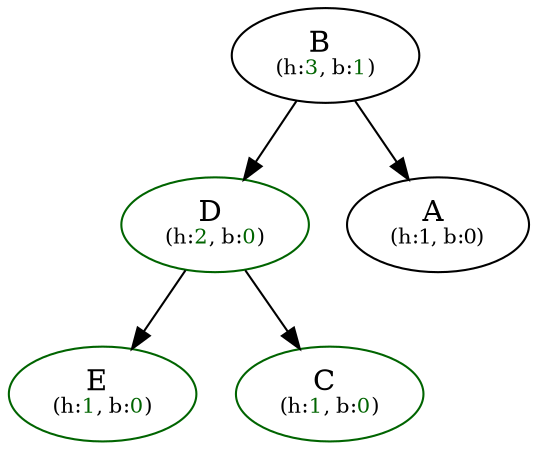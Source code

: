 digraph {
  nB [label="B" pos="2.0,2.0!" label=<B <br/><font point-size="10">(h:<font color="darkgreen">3</font>, b:<font color="darkgreen">1</font>)</font>>]
  nD [label="D" pos="4.0,1.0!" color="darkgreen" label=<D <br/><font point-size="10">(h:<font color="darkgreen">2</font>, b:<font color="darkgreen">0</font>)</font>>]
  nE [label="E" pos="5.0,0.0!" color="darkgreen" label=<E <br/><font point-size="10">(h:<font color="darkgreen">1</font>, b:<font color="darkgreen">0</font>)</font>>]
  nC [label="C" pos="3.0,0.0!" color="darkgreen" label=<C <br/><font point-size="10">(h:<font color="darkgreen">1</font>, b:<font color="darkgreen">0</font>)</font>>]
  nA [label="A" pos="0.0,1.0!" label=<A <br/><font point-size="10">(h:1, b:0)</font>>]
  nB -> nD 
  nD -> nE 
  nD -> nC 
  nB -> nA 
}